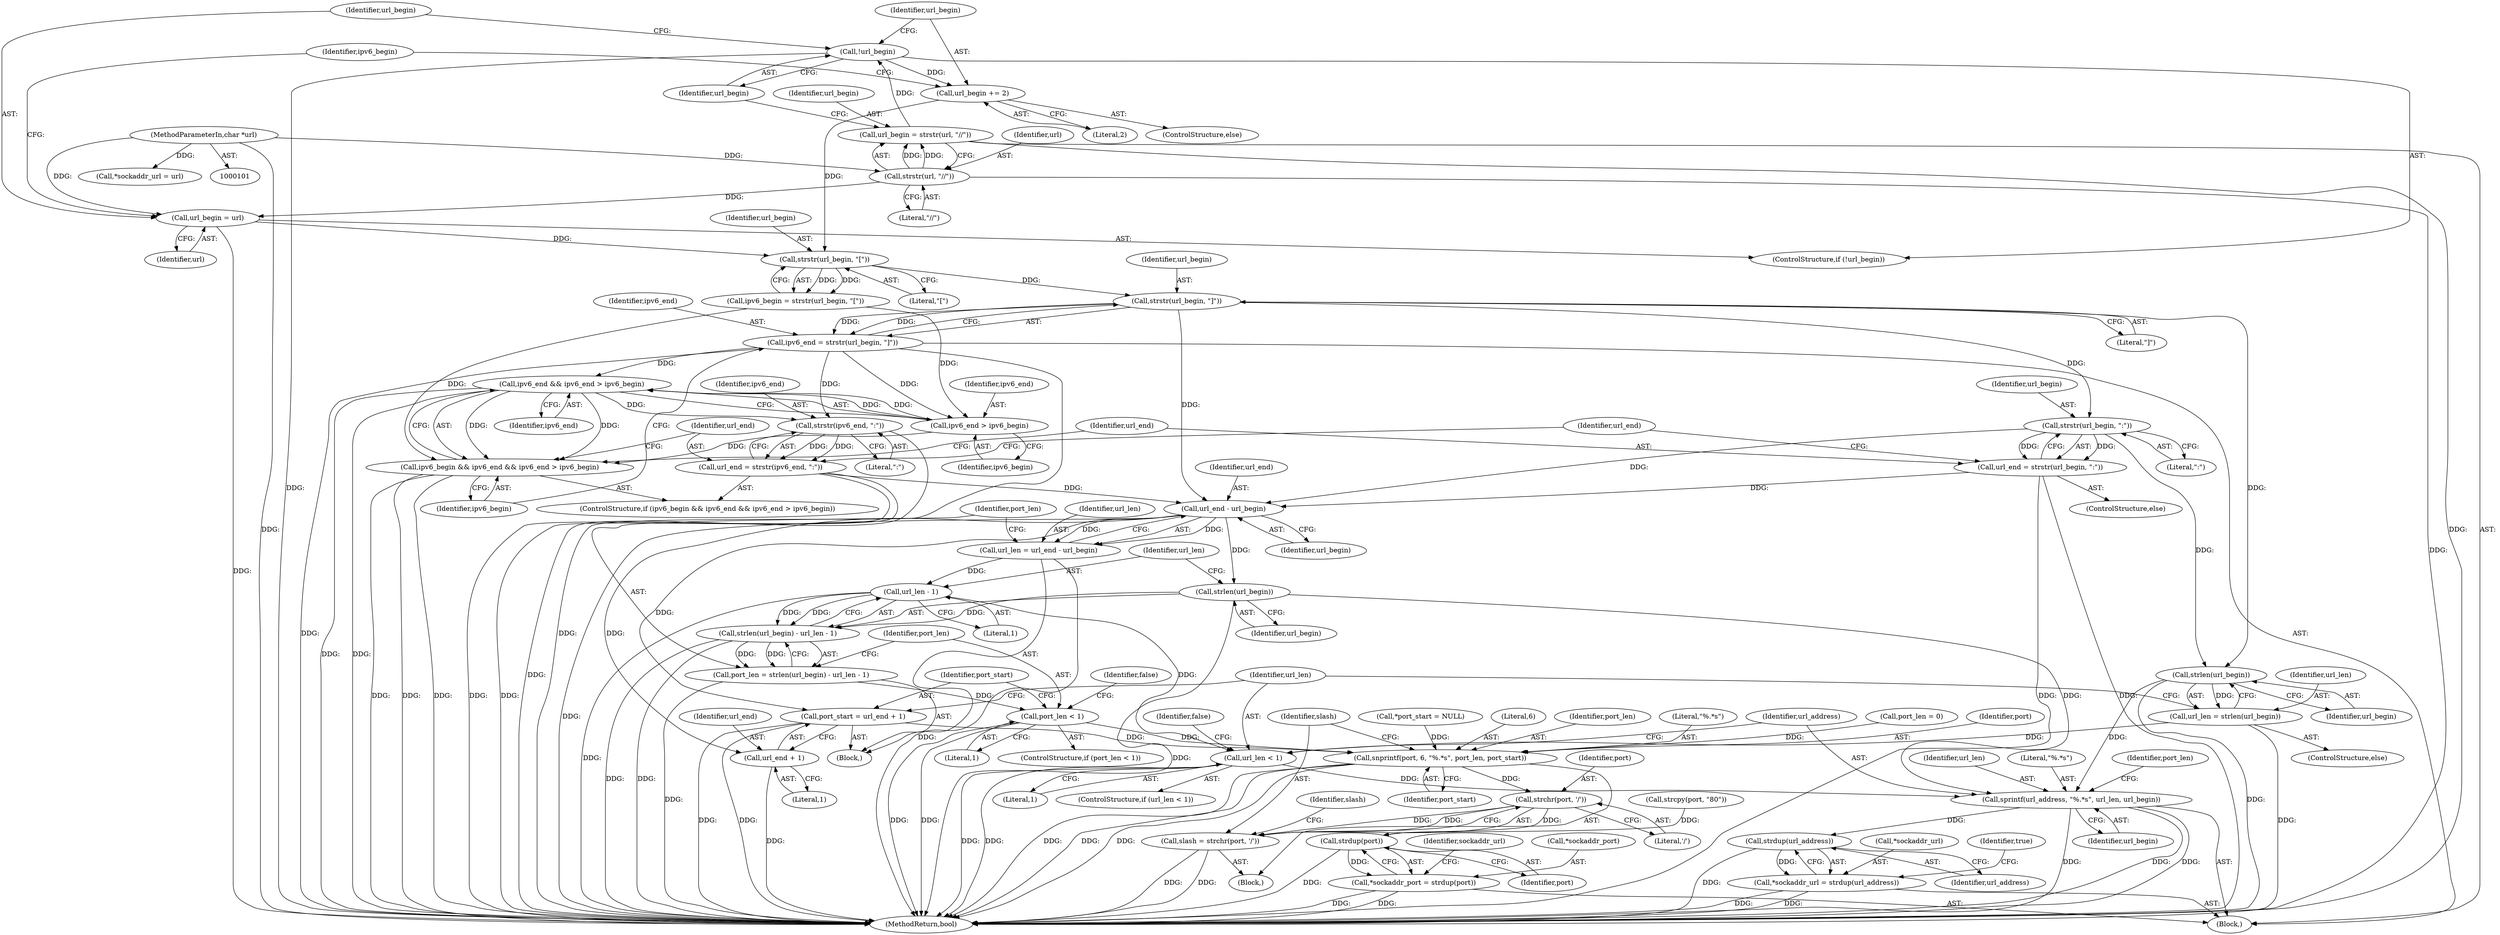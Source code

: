 digraph "0_cgminer_e1c5050734123973b99d181c45e74b2cbb00272e@API" {
"1000147" [label="(Call,strstr(url_begin, \"]\"))"];
"1000142" [label="(Call,strstr(url_begin, \"[\"))"];
"1000133" [label="(Call,url_begin = url)"];
"1000127" [label="(Call,strstr(url, \"//\"))"];
"1000102" [label="(MethodParameterIn,char *url)"];
"1000137" [label="(Call,url_begin += 2)"];
"1000131" [label="(Call,!url_begin)"];
"1000125" [label="(Call,url_begin = strstr(url, \"//\"))"];
"1000145" [label="(Call,ipv6_end = strstr(url_begin, \"]\"))"];
"1000153" [label="(Call,ipv6_end && ipv6_end > ipv6_begin)"];
"1000151" [label="(Call,ipv6_begin && ipv6_end && ipv6_end > ipv6_begin)"];
"1000160" [label="(Call,strstr(ipv6_end, \":\"))"];
"1000158" [label="(Call,url_end = strstr(ipv6_end, \":\"))"];
"1000174" [label="(Call,url_end - url_begin)"];
"1000172" [label="(Call,url_len = url_end - url_begin)"];
"1000182" [label="(Call,url_len - 1)"];
"1000179" [label="(Call,strlen(url_begin) - url_len - 1)"];
"1000177" [label="(Call,port_len = strlen(url_begin) - url_len - 1)"];
"1000186" [label="(Call,port_len < 1)"];
"1000216" [label="(Call,snprintf(port, 6, \"%.*s\", port_len, port_start))"];
"1000224" [label="(Call,strchr(port, '/'))"];
"1000222" [label="(Call,slash = strchr(port, '/'))"];
"1000240" [label="(Call,strdup(port))"];
"1000237" [label="(Call,*sockaddr_port = strdup(port))"];
"1000202" [label="(Call,url_len < 1)"];
"1000207" [label="(Call,sprintf(url_address, \"%.*s\", url_len, url_begin))"];
"1000245" [label="(Call,strdup(url_address))"];
"1000242" [label="(Call,*sockaddr_url = strdup(url_address))"];
"1000180" [label="(Call,strlen(url_begin))"];
"1000191" [label="(Call,port_start = url_end + 1)"];
"1000193" [label="(Call,url_end + 1)"];
"1000155" [label="(Call,ipv6_end > ipv6_begin)"];
"1000166" [label="(Call,strstr(url_begin, \":\"))"];
"1000164" [label="(Call,url_end = strstr(url_begin, \":\"))"];
"1000199" [label="(Call,strlen(url_begin))"];
"1000197" [label="(Call,url_len = strlen(url_begin))"];
"1000182" [label="(Call,url_len - 1)"];
"1000242" [label="(Call,*sockaddr_url = strdup(url_address))"];
"1000243" [label="(Call,*sockaddr_url)"];
"1000128" [label="(Identifier,url)"];
"1000220" [label="(Identifier,port_len)"];
"1000151" [label="(Call,ipv6_begin && ipv6_end && ipv6_end > ipv6_begin)"];
"1000186" [label="(Call,port_len < 1)"];
"1000137" [label="(Call,url_begin += 2)"];
"1000141" [label="(Identifier,ipv6_begin)"];
"1000213" [label="(Identifier,port_len)"];
"1000210" [label="(Identifier,url_len)"];
"1000219" [label="(Literal,\"%.*s\")"];
"1000156" [label="(Identifier,ipv6_end)"];
"1000118" [label="(Call,port_len = 0)"];
"1000146" [label="(Identifier,ipv6_end)"];
"1000211" [label="(Identifier,url_begin)"];
"1000178" [label="(Identifier,port_len)"];
"1000217" [label="(Identifier,port)"];
"1000240" [label="(Call,strdup(port))"];
"1000162" [label="(Literal,\":\")"];
"1000228" [label="(Identifier,slash)"];
"1000241" [label="(Identifier,port)"];
"1000195" [label="(Literal,1)"];
"1000154" [label="(Identifier,ipv6_end)"];
"1000179" [label="(Call,strlen(url_begin) - url_len - 1)"];
"1000176" [label="(Identifier,url_begin)"];
"1000132" [label="(Identifier,url_begin)"];
"1000170" [label="(Identifier,url_end)"];
"1000145" [label="(Call,ipv6_end = strstr(url_begin, \"]\"))"];
"1000234" [label="(Call,strcpy(port, \"80\"))"];
"1000209" [label="(Literal,\"%.*s\")"];
"1000144" [label="(Literal,\"[\")"];
"1000126" [label="(Identifier,url_begin)"];
"1000177" [label="(Call,port_len = strlen(url_begin) - url_len - 1)"];
"1000143" [label="(Identifier,url_begin)"];
"1000167" [label="(Identifier,url_begin)"];
"1000206" [label="(Identifier,false)"];
"1000248" [label="(Identifier,true)"];
"1000171" [label="(Block,)"];
"1000161" [label="(Identifier,ipv6_end)"];
"1000142" [label="(Call,strstr(url_begin, \"[\"))"];
"1000164" [label="(Call,url_end = strstr(url_begin, \":\"))"];
"1000136" [label="(ControlStructure,else)"];
"1000160" [label="(Call,strstr(ipv6_end, \":\"))"];
"1000216" [label="(Call,snprintf(port, 6, \"%.*s\", port_len, port_start))"];
"1000200" [label="(Identifier,url_begin)"];
"1000245" [label="(Call,strdup(url_address))"];
"1000168" [label="(Literal,\":\")"];
"1000102" [label="(MethodParameterIn,char *url)"];
"1000149" [label="(Literal,\"]\")"];
"1000244" [label="(Identifier,sockaddr_url)"];
"1000226" [label="(Literal,'/')"];
"1000192" [label="(Identifier,port_start)"];
"1000175" [label="(Identifier,url_end)"];
"1000224" [label="(Call,strchr(port, '/'))"];
"1000130" [label="(ControlStructure,if (!url_begin))"];
"1000249" [label="(MethodReturn,bool)"];
"1000222" [label="(Call,slash = strchr(port, '/'))"];
"1000155" [label="(Call,ipv6_end > ipv6_begin)"];
"1000157" [label="(Identifier,ipv6_begin)"];
"1000111" [label="(Call,*port_start = NULL)"];
"1000204" [label="(Literal,1)"];
"1000190" [label="(Identifier,false)"];
"1000148" [label="(Identifier,url_begin)"];
"1000147" [label="(Call,strstr(url_begin, \"]\"))"];
"1000183" [label="(Identifier,url_len)"];
"1000153" [label="(Call,ipv6_end && ipv6_end > ipv6_begin)"];
"1000133" [label="(Call,url_begin = url)"];
"1000131" [label="(Call,!url_begin)"];
"1000127" [label="(Call,strstr(url, \"//\"))"];
"1000134" [label="(Identifier,url_begin)"];
"1000174" [label="(Call,url_end - url_begin)"];
"1000152" [label="(Identifier,ipv6_begin)"];
"1000105" [label="(Block,)"];
"1000150" [label="(ControlStructure,if (ipv6_begin && ipv6_end && ipv6_end > ipv6_begin))"];
"1000158" [label="(Call,url_end = strstr(ipv6_end, \":\"))"];
"1000208" [label="(Identifier,url_address)"];
"1000121" [label="(Call,*sockaddr_url = url)"];
"1000139" [label="(Literal,2)"];
"1000166" [label="(Call,strstr(url_begin, \":\"))"];
"1000197" [label="(Call,url_len = strlen(url_begin))"];
"1000188" [label="(Literal,1)"];
"1000198" [label="(Identifier,url_len)"];
"1000196" [label="(ControlStructure,else)"];
"1000221" [label="(Identifier,port_start)"];
"1000246" [label="(Identifier,url_address)"];
"1000191" [label="(Call,port_start = url_end + 1)"];
"1000223" [label="(Identifier,slash)"];
"1000194" [label="(Identifier,url_end)"];
"1000180" [label="(Call,strlen(url_begin))"];
"1000225" [label="(Identifier,port)"];
"1000140" [label="(Call,ipv6_begin = strstr(url_begin, \"[\"))"];
"1000165" [label="(Identifier,url_end)"];
"1000184" [label="(Literal,1)"];
"1000138" [label="(Identifier,url_begin)"];
"1000135" [label="(Identifier,url)"];
"1000214" [label="(Block,)"];
"1000203" [label="(Identifier,url_len)"];
"1000237" [label="(Call,*sockaddr_port = strdup(port))"];
"1000129" [label="(Literal,\"//\")"];
"1000207" [label="(Call,sprintf(url_address, \"%.*s\", url_len, url_begin))"];
"1000159" [label="(Identifier,url_end)"];
"1000125" [label="(Call,url_begin = strstr(url, \"//\"))"];
"1000187" [label="(Identifier,port_len)"];
"1000163" [label="(ControlStructure,else)"];
"1000202" [label="(Call,url_len < 1)"];
"1000238" [label="(Call,*sockaddr_port)"];
"1000201" [label="(ControlStructure,if (url_len < 1))"];
"1000173" [label="(Identifier,url_len)"];
"1000218" [label="(Literal,6)"];
"1000172" [label="(Call,url_len = url_end - url_begin)"];
"1000185" [label="(ControlStructure,if (port_len < 1))"];
"1000199" [label="(Call,strlen(url_begin))"];
"1000193" [label="(Call,url_end + 1)"];
"1000181" [label="(Identifier,url_begin)"];
"1000147" -> "1000145"  [label="AST: "];
"1000147" -> "1000149"  [label="CFG: "];
"1000148" -> "1000147"  [label="AST: "];
"1000149" -> "1000147"  [label="AST: "];
"1000145" -> "1000147"  [label="CFG: "];
"1000147" -> "1000145"  [label="DDG: "];
"1000147" -> "1000145"  [label="DDG: "];
"1000142" -> "1000147"  [label="DDG: "];
"1000147" -> "1000166"  [label="DDG: "];
"1000147" -> "1000174"  [label="DDG: "];
"1000147" -> "1000199"  [label="DDG: "];
"1000142" -> "1000140"  [label="AST: "];
"1000142" -> "1000144"  [label="CFG: "];
"1000143" -> "1000142"  [label="AST: "];
"1000144" -> "1000142"  [label="AST: "];
"1000140" -> "1000142"  [label="CFG: "];
"1000142" -> "1000140"  [label="DDG: "];
"1000142" -> "1000140"  [label="DDG: "];
"1000133" -> "1000142"  [label="DDG: "];
"1000137" -> "1000142"  [label="DDG: "];
"1000133" -> "1000130"  [label="AST: "];
"1000133" -> "1000135"  [label="CFG: "];
"1000134" -> "1000133"  [label="AST: "];
"1000135" -> "1000133"  [label="AST: "];
"1000141" -> "1000133"  [label="CFG: "];
"1000133" -> "1000249"  [label="DDG: "];
"1000127" -> "1000133"  [label="DDG: "];
"1000102" -> "1000133"  [label="DDG: "];
"1000127" -> "1000125"  [label="AST: "];
"1000127" -> "1000129"  [label="CFG: "];
"1000128" -> "1000127"  [label="AST: "];
"1000129" -> "1000127"  [label="AST: "];
"1000125" -> "1000127"  [label="CFG: "];
"1000127" -> "1000249"  [label="DDG: "];
"1000127" -> "1000125"  [label="DDG: "];
"1000127" -> "1000125"  [label="DDG: "];
"1000102" -> "1000127"  [label="DDG: "];
"1000102" -> "1000101"  [label="AST: "];
"1000102" -> "1000249"  [label="DDG: "];
"1000102" -> "1000121"  [label="DDG: "];
"1000137" -> "1000136"  [label="AST: "];
"1000137" -> "1000139"  [label="CFG: "];
"1000138" -> "1000137"  [label="AST: "];
"1000139" -> "1000137"  [label="AST: "];
"1000141" -> "1000137"  [label="CFG: "];
"1000131" -> "1000137"  [label="DDG: "];
"1000131" -> "1000130"  [label="AST: "];
"1000131" -> "1000132"  [label="CFG: "];
"1000132" -> "1000131"  [label="AST: "];
"1000134" -> "1000131"  [label="CFG: "];
"1000138" -> "1000131"  [label="CFG: "];
"1000131" -> "1000249"  [label="DDG: "];
"1000125" -> "1000131"  [label="DDG: "];
"1000125" -> "1000105"  [label="AST: "];
"1000126" -> "1000125"  [label="AST: "];
"1000132" -> "1000125"  [label="CFG: "];
"1000125" -> "1000249"  [label="DDG: "];
"1000145" -> "1000105"  [label="AST: "];
"1000146" -> "1000145"  [label="AST: "];
"1000152" -> "1000145"  [label="CFG: "];
"1000145" -> "1000249"  [label="DDG: "];
"1000145" -> "1000249"  [label="DDG: "];
"1000145" -> "1000153"  [label="DDG: "];
"1000145" -> "1000155"  [label="DDG: "];
"1000145" -> "1000160"  [label="DDG: "];
"1000153" -> "1000151"  [label="AST: "];
"1000153" -> "1000154"  [label="CFG: "];
"1000153" -> "1000155"  [label="CFG: "];
"1000154" -> "1000153"  [label="AST: "];
"1000155" -> "1000153"  [label="AST: "];
"1000151" -> "1000153"  [label="CFG: "];
"1000153" -> "1000249"  [label="DDG: "];
"1000153" -> "1000249"  [label="DDG: "];
"1000153" -> "1000151"  [label="DDG: "];
"1000153" -> "1000151"  [label="DDG: "];
"1000155" -> "1000153"  [label="DDG: "];
"1000155" -> "1000153"  [label="DDG: "];
"1000153" -> "1000160"  [label="DDG: "];
"1000151" -> "1000150"  [label="AST: "];
"1000151" -> "1000152"  [label="CFG: "];
"1000152" -> "1000151"  [label="AST: "];
"1000159" -> "1000151"  [label="CFG: "];
"1000165" -> "1000151"  [label="CFG: "];
"1000151" -> "1000249"  [label="DDG: "];
"1000151" -> "1000249"  [label="DDG: "];
"1000151" -> "1000249"  [label="DDG: "];
"1000155" -> "1000151"  [label="DDG: "];
"1000140" -> "1000151"  [label="DDG: "];
"1000160" -> "1000158"  [label="AST: "];
"1000160" -> "1000162"  [label="CFG: "];
"1000161" -> "1000160"  [label="AST: "];
"1000162" -> "1000160"  [label="AST: "];
"1000158" -> "1000160"  [label="CFG: "];
"1000160" -> "1000249"  [label="DDG: "];
"1000160" -> "1000158"  [label="DDG: "];
"1000160" -> "1000158"  [label="DDG: "];
"1000158" -> "1000150"  [label="AST: "];
"1000159" -> "1000158"  [label="AST: "];
"1000170" -> "1000158"  [label="CFG: "];
"1000158" -> "1000249"  [label="DDG: "];
"1000158" -> "1000249"  [label="DDG: "];
"1000158" -> "1000174"  [label="DDG: "];
"1000174" -> "1000172"  [label="AST: "];
"1000174" -> "1000176"  [label="CFG: "];
"1000175" -> "1000174"  [label="AST: "];
"1000176" -> "1000174"  [label="AST: "];
"1000172" -> "1000174"  [label="CFG: "];
"1000174" -> "1000249"  [label="DDG: "];
"1000174" -> "1000172"  [label="DDG: "];
"1000174" -> "1000172"  [label="DDG: "];
"1000164" -> "1000174"  [label="DDG: "];
"1000166" -> "1000174"  [label="DDG: "];
"1000174" -> "1000180"  [label="DDG: "];
"1000174" -> "1000191"  [label="DDG: "];
"1000174" -> "1000193"  [label="DDG: "];
"1000172" -> "1000171"  [label="AST: "];
"1000173" -> "1000172"  [label="AST: "];
"1000178" -> "1000172"  [label="CFG: "];
"1000172" -> "1000249"  [label="DDG: "];
"1000172" -> "1000182"  [label="DDG: "];
"1000182" -> "1000179"  [label="AST: "];
"1000182" -> "1000184"  [label="CFG: "];
"1000183" -> "1000182"  [label="AST: "];
"1000184" -> "1000182"  [label="AST: "];
"1000179" -> "1000182"  [label="CFG: "];
"1000182" -> "1000249"  [label="DDG: "];
"1000182" -> "1000179"  [label="DDG: "];
"1000182" -> "1000179"  [label="DDG: "];
"1000182" -> "1000202"  [label="DDG: "];
"1000179" -> "1000177"  [label="AST: "];
"1000180" -> "1000179"  [label="AST: "];
"1000177" -> "1000179"  [label="CFG: "];
"1000179" -> "1000249"  [label="DDG: "];
"1000179" -> "1000249"  [label="DDG: "];
"1000179" -> "1000177"  [label="DDG: "];
"1000179" -> "1000177"  [label="DDG: "];
"1000180" -> "1000179"  [label="DDG: "];
"1000177" -> "1000171"  [label="AST: "];
"1000178" -> "1000177"  [label="AST: "];
"1000187" -> "1000177"  [label="CFG: "];
"1000177" -> "1000249"  [label="DDG: "];
"1000177" -> "1000186"  [label="DDG: "];
"1000186" -> "1000185"  [label="AST: "];
"1000186" -> "1000188"  [label="CFG: "];
"1000187" -> "1000186"  [label="AST: "];
"1000188" -> "1000186"  [label="AST: "];
"1000190" -> "1000186"  [label="CFG: "];
"1000192" -> "1000186"  [label="CFG: "];
"1000186" -> "1000249"  [label="DDG: "];
"1000186" -> "1000249"  [label="DDG: "];
"1000186" -> "1000216"  [label="DDG: "];
"1000216" -> "1000214"  [label="AST: "];
"1000216" -> "1000221"  [label="CFG: "];
"1000217" -> "1000216"  [label="AST: "];
"1000218" -> "1000216"  [label="AST: "];
"1000219" -> "1000216"  [label="AST: "];
"1000220" -> "1000216"  [label="AST: "];
"1000221" -> "1000216"  [label="AST: "];
"1000223" -> "1000216"  [label="CFG: "];
"1000216" -> "1000249"  [label="DDG: "];
"1000216" -> "1000249"  [label="DDG: "];
"1000216" -> "1000249"  [label="DDG: "];
"1000118" -> "1000216"  [label="DDG: "];
"1000111" -> "1000216"  [label="DDG: "];
"1000191" -> "1000216"  [label="DDG: "];
"1000216" -> "1000224"  [label="DDG: "];
"1000224" -> "1000222"  [label="AST: "];
"1000224" -> "1000226"  [label="CFG: "];
"1000225" -> "1000224"  [label="AST: "];
"1000226" -> "1000224"  [label="AST: "];
"1000222" -> "1000224"  [label="CFG: "];
"1000224" -> "1000222"  [label="DDG: "];
"1000224" -> "1000222"  [label="DDG: "];
"1000224" -> "1000240"  [label="DDG: "];
"1000222" -> "1000214"  [label="AST: "];
"1000223" -> "1000222"  [label="AST: "];
"1000228" -> "1000222"  [label="CFG: "];
"1000222" -> "1000249"  [label="DDG: "];
"1000222" -> "1000249"  [label="DDG: "];
"1000240" -> "1000237"  [label="AST: "];
"1000240" -> "1000241"  [label="CFG: "];
"1000241" -> "1000240"  [label="AST: "];
"1000237" -> "1000240"  [label="CFG: "];
"1000240" -> "1000249"  [label="DDG: "];
"1000240" -> "1000237"  [label="DDG: "];
"1000234" -> "1000240"  [label="DDG: "];
"1000237" -> "1000105"  [label="AST: "];
"1000238" -> "1000237"  [label="AST: "];
"1000244" -> "1000237"  [label="CFG: "];
"1000237" -> "1000249"  [label="DDG: "];
"1000237" -> "1000249"  [label="DDG: "];
"1000202" -> "1000201"  [label="AST: "];
"1000202" -> "1000204"  [label="CFG: "];
"1000203" -> "1000202"  [label="AST: "];
"1000204" -> "1000202"  [label="AST: "];
"1000206" -> "1000202"  [label="CFG: "];
"1000208" -> "1000202"  [label="CFG: "];
"1000202" -> "1000249"  [label="DDG: "];
"1000202" -> "1000249"  [label="DDG: "];
"1000197" -> "1000202"  [label="DDG: "];
"1000202" -> "1000207"  [label="DDG: "];
"1000207" -> "1000105"  [label="AST: "];
"1000207" -> "1000211"  [label="CFG: "];
"1000208" -> "1000207"  [label="AST: "];
"1000209" -> "1000207"  [label="AST: "];
"1000210" -> "1000207"  [label="AST: "];
"1000211" -> "1000207"  [label="AST: "];
"1000213" -> "1000207"  [label="CFG: "];
"1000207" -> "1000249"  [label="DDG: "];
"1000207" -> "1000249"  [label="DDG: "];
"1000207" -> "1000249"  [label="DDG: "];
"1000199" -> "1000207"  [label="DDG: "];
"1000180" -> "1000207"  [label="DDG: "];
"1000207" -> "1000245"  [label="DDG: "];
"1000245" -> "1000242"  [label="AST: "];
"1000245" -> "1000246"  [label="CFG: "];
"1000246" -> "1000245"  [label="AST: "];
"1000242" -> "1000245"  [label="CFG: "];
"1000245" -> "1000249"  [label="DDG: "];
"1000245" -> "1000242"  [label="DDG: "];
"1000242" -> "1000105"  [label="AST: "];
"1000243" -> "1000242"  [label="AST: "];
"1000248" -> "1000242"  [label="CFG: "];
"1000242" -> "1000249"  [label="DDG: "];
"1000242" -> "1000249"  [label="DDG: "];
"1000180" -> "1000181"  [label="CFG: "];
"1000181" -> "1000180"  [label="AST: "];
"1000183" -> "1000180"  [label="CFG: "];
"1000180" -> "1000249"  [label="DDG: "];
"1000191" -> "1000171"  [label="AST: "];
"1000191" -> "1000193"  [label="CFG: "];
"1000192" -> "1000191"  [label="AST: "];
"1000193" -> "1000191"  [label="AST: "];
"1000203" -> "1000191"  [label="CFG: "];
"1000191" -> "1000249"  [label="DDG: "];
"1000191" -> "1000249"  [label="DDG: "];
"1000193" -> "1000195"  [label="CFG: "];
"1000194" -> "1000193"  [label="AST: "];
"1000195" -> "1000193"  [label="AST: "];
"1000193" -> "1000249"  [label="DDG: "];
"1000155" -> "1000157"  [label="CFG: "];
"1000156" -> "1000155"  [label="AST: "];
"1000157" -> "1000155"  [label="AST: "];
"1000140" -> "1000155"  [label="DDG: "];
"1000166" -> "1000164"  [label="AST: "];
"1000166" -> "1000168"  [label="CFG: "];
"1000167" -> "1000166"  [label="AST: "];
"1000168" -> "1000166"  [label="AST: "];
"1000164" -> "1000166"  [label="CFG: "];
"1000166" -> "1000164"  [label="DDG: "];
"1000166" -> "1000164"  [label="DDG: "];
"1000166" -> "1000199"  [label="DDG: "];
"1000164" -> "1000163"  [label="AST: "];
"1000165" -> "1000164"  [label="AST: "];
"1000170" -> "1000164"  [label="CFG: "];
"1000164" -> "1000249"  [label="DDG: "];
"1000164" -> "1000249"  [label="DDG: "];
"1000199" -> "1000197"  [label="AST: "];
"1000199" -> "1000200"  [label="CFG: "];
"1000200" -> "1000199"  [label="AST: "];
"1000197" -> "1000199"  [label="CFG: "];
"1000199" -> "1000249"  [label="DDG: "];
"1000199" -> "1000197"  [label="DDG: "];
"1000197" -> "1000196"  [label="AST: "];
"1000198" -> "1000197"  [label="AST: "];
"1000203" -> "1000197"  [label="CFG: "];
"1000197" -> "1000249"  [label="DDG: "];
}
